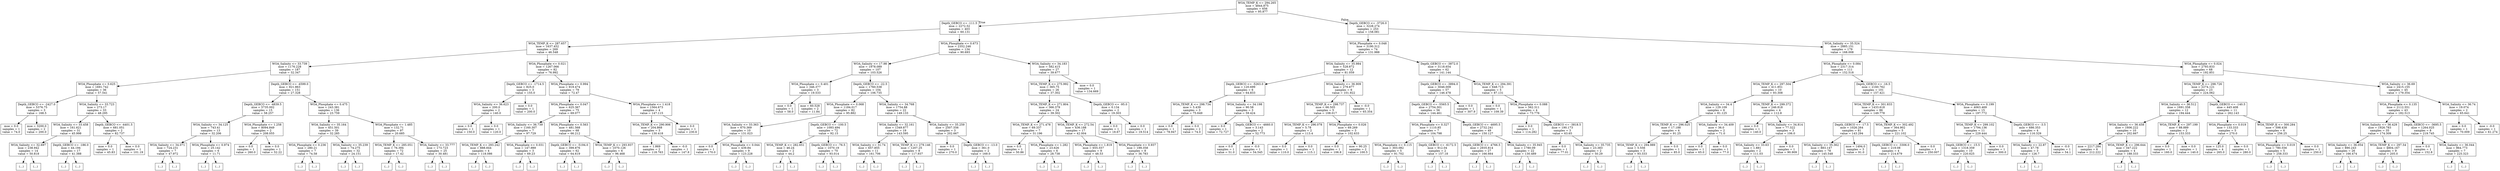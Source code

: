 digraph Tree {
node [shape=box] ;
0 [label="WOA_TEMP_K <= 294.265\nmse = 4844.875\nsamples = 656\nvalue = 95.877"] ;
1 [label="Depth_GEBCO <= -111.5\nmse = 2272.52\nsamples = 403\nvalue = 60.131"] ;
0 -> 1 [labeldistance=2.5, labelangle=45, headlabel="True"] ;
2 [label="WOA_TEMP_K <= 287.657\nmse = 1637.452\nsamples = 269\nvalue = 46.548"] ;
1 -> 2 ;
3 [label="WOA_Salinity <= 33.739\nmse = 1176.228\nsamples = 187\nvalue = 32.347"] ;
2 -> 3 ;
4 [label="WOA_Phosphate <= 0.625\nmse = 1691.742\nsamples = 36\nvalue = 57.541"] ;
3 -> 4 ;
5 [label="Depth_GEBCO <= -2427.0\nmse = 5376.75\nsamples = 3\nvalue = 168.5"] ;
4 -> 5 ;
6 [label="mse = 0.0\nsamples = 1\nvalue = 74.0"] ;
5 -> 6 ;
7 [label="mse = 3200.0\nsamples = 2\nvalue = 200.0"] ;
5 -> 7 ;
8 [label="WOA_Salinity <= 33.723\nmse = 273.17\nsamples = 33\nvalue = 48.295"] ;
4 -> 8 ;
9 [label="WOA_Salinity <= 33.458\nmse = 161.621\nsamples = 31\nvalue = 45.998"] ;
8 -> 9 ;
10 [label="WOA_Salinity <= 32.697\nmse = 238.942\nsamples = 14\nvalue = 50.818"] ;
9 -> 10 ;
11 [label="(...)"] ;
10 -> 11 ;
12 [label="(...)"] ;
10 -> 12 ;
31 [label="Depth_GEBCO <= -186.0\nmse = 44.194\nsamples = 17\nvalue = 41.388"] ;
9 -> 31 ;
32 [label="(...)"] ;
31 -> 32 ;
59 [label="(...)"] ;
31 -> 59 ;
62 [label="Depth_GEBCO <= -4401.5\nmse = 681.051\nsamples = 2\nvalue = 82.737"] ;
8 -> 62 ;
63 [label="mse = 0.0\nsamples = 1\nvalue = 45.83"] ;
62 -> 63 ;
64 [label="mse = 0.0\nsamples = 1\nvalue = 101.19"] ;
62 -> 64 ;
65 [label="Depth_GEBCO <= -4599.0\nmse = 921.863\nsamples = 151\nvalue = 27.328"] ;
3 -> 65 ;
66 [label="Depth_GEBCO <= -4839.5\nmse = 5735.002\nsamples = 15\nvalue = 58.257"] ;
65 -> 66 ;
67 [label="WOA_Salinity <= 34.125\nmse = 743.41\nsamples = 13\nvalue = 32.206"] ;
66 -> 67 ;
68 [label="WOA_Salinity <= 34.071\nmse = 724.231\nsamples = 7\nvalue = 47.972"] ;
67 -> 68 ;
69 [label="(...)"] ;
68 -> 69 ;
80 [label="(...)"] ;
68 -> 80 ;
81 [label="WOA_Phosphate <= 0.974\nmse = 25.142\nsamples = 6\nvalue = 11.71"] ;
67 -> 81 ;
82 [label="(...)"] ;
81 -> 82 ;
91 [label="(...)"] ;
81 -> 91 ;
92 [label="WOA_Phosphate <= 1.258\nmse = 8094.849\nsamples = 2\nvalue = 208.055"] ;
66 -> 92 ;
93 [label="mse = 0.0\nsamples = 1\nvalue = 260.0"] ;
92 -> 93 ;
94 [label="mse = 0.0\nsamples = 1\nvalue = 52.22"] ;
92 -> 94 ;
95 [label="WOA_Phosphate <= 0.475\nmse = 243.381\nsamples = 136\nvalue = 23.759"] ;
65 -> 95 ;
96 [label="WOA_Salinity <= 35.164\nmse = 451.501\nsamples = 39\nvalue = 32.285"] ;
95 -> 96 ;
97 [label="WOA_Phosphate <= 0.236\nmse = 280.21\nsamples = 7\nvalue = 74.58"] ;
96 -> 97 ;
98 [label="(...)"] ;
97 -> 98 ;
101 [label="(...)"] ;
97 -> 101 ;
110 [label="WOA_Salinity <= 35.239\nmse = 74.275\nsamples = 32\nvalue = 24.151"] ;
96 -> 110 ;
111 [label="(...)"] ;
110 -> 111 ;
116 [label="(...)"] ;
110 -> 116 ;
145 [label="WOA_Phosphate <= 1.485\nmse = 132.71\nsamples = 97\nvalue = 20.685"] ;
95 -> 145 ;
146 [label="WOA_TEMP_K <= 285.051\nmse = 76.394\nsamples = 72\nvalue = 17.42"] ;
145 -> 146 ;
147 [label="(...)"] ;
146 -> 147 ;
234 [label="(...)"] ;
146 -> 234 ;
235 [label="WOA_Salinity <= 33.777\nmse = 173.723\nsamples = 25\nvalue = 30.481"] ;
145 -> 235 ;
236 [label="(...)"] ;
235 -> 236 ;
241 [label="(...)"] ;
235 -> 241 ;
284 [label="WOA_Phosphate <= 0.021\nmse = 1267.066\nsamples = 82\nvalue = 76.992"] ;
2 -> 284 ;
285 [label="Depth_GEBCO <= -1714.5\nmse = 825.0\nsamples = 3\nvalue = 155.0"] ;
284 -> 285 ;
286 [label="WOA_Salinity <= 36.623\nmse = 200.0\nsamples = 2\nvalue = 140.0"] ;
285 -> 286 ;
287 [label="mse = 0.0\nsamples = 1\nvalue = 150.0"] ;
286 -> 287 ;
288 [label="mse = 0.0\nsamples = 1\nvalue = 120.0"] ;
286 -> 288 ;
289 [label="mse = 0.0\nsamples = 1\nvalue = 200.0"] ;
285 -> 289 ;
290 [label="WOA_Phosphate <= 0.994\nmse = 919.474\nsamples = 79\nvalue = 72.47"] ;
284 -> 290 ;
291 [label="WOA_Phosphate <= 0.047\nmse = 625.367\nsamples = 75\nvalue = 69.077"] ;
290 -> 291 ;
292 [label="WOA_Salinity <= 36.739\nmse = 1160.307\nsamples = 7\nvalue = 97.729"] ;
291 -> 292 ;
293 [label="WOA_TEMP_K <= 293.242\nmse = 888.844\nsamples = 4\nvalue = 118.086"] ;
292 -> 293 ;
294 [label="(...)"] ;
293 -> 294 ;
299 [label="(...)"] ;
293 -> 299 ;
300 [label="WOA_Phosphate <= 0.031\nmse = 147.989\nsamples = 3\nvalue = 69.23"] ;
292 -> 300 ;
301 [label="(...)"] ;
300 -> 301 ;
302 [label="(...)"] ;
300 -> 302 ;
303 [label="WOA_Phosphate <= 0.563\nmse = 481.568\nsamples = 68\nvalue = 66.212"] ;
291 -> 303 ;
304 [label="Depth_GEBCO <= -5194.0\nmse = 399.876\nsamples = 62\nvalue = 64.619"] ;
303 -> 304 ;
305 [label="(...)"] ;
304 -> 305 ;
306 [label="(...)"] ;
304 -> 306 ;
413 [label="WOA_TEMP_K <= 293.937\nmse = 1070.126\nsamples = 6\nvalue = 96.468"] ;
303 -> 413 ;
414 [label="(...)"] ;
413 -> 414 ;
419 [label="(...)"] ;
413 -> 419 ;
424 [label="WOA_Phosphate <= 1.418\nmse = 1564.673\nsamples = 4\nvalue = 147.115"] ;
290 -> 424 ;
425 [label="WOA_TEMP_K <= 290.906\nmse = 204.868\nsamples = 3\nvalue = 130.418"] ;
424 -> 425 ;
426 [label="mse = 1.869\nsamples = 2\nvalue = 118.763"] ;
425 -> 426 ;
427 [label="mse = -0.0\nsamples = 1\nvalue = 147.9"] ;
425 -> 427 ;
428 [label="mse = 0.0\nsamples = 1\nvalue = 230.6"] ;
424 -> 428 ;
429 [label="WOA_Phosphate <= 0.673\nmse = 2352.246\nsamples = 134\nvalue = 90.693"] ;
1 -> 429 ;
430 [label="WOA_Salinity <= 17.98\nmse = 1978.089\nsamples = 107\nvalue = 103.526"] ;
429 -> 430 ;
431 [label="WOA_Phosphate <= 0.401\nmse = 346.377\nsamples = 3\nvalue = 19.533"] ;
430 -> 431 ;
432 [label="mse = 0.0\nsamples = 1\nvalue = 58.0"] ;
431 -> 432 ;
433 [label="mse = 60.528\nsamples = 2\nvalue = 11.84"] ;
431 -> 433 ;
434 [label="Depth_GEBCO <= -22.5\nmse = 1760.538\nsamples = 104\nvalue = 106.735"] ;
430 -> 434 ;
435 [label="WOA_Phosphate <= 0.068\nmse = 1184.017\nsamples = 82\nvalue = 95.882"] ;
434 -> 435 ;
436 [label="WOA_Salinity <= 33.363\nmse = 670.369\nsamples = 10\nvalue = 131.023"] ;
435 -> 436 ;
437 [label="mse = 0.0\nsamples = 1\nvalue = 170.0"] ;
436 -> 437 ;
438 [label="WOA_Phosphate <= 0.044\nmse = 439.84\nsamples = 9\nvalue = 123.228"] ;
436 -> 438 ;
439 [label="(...)"] ;
438 -> 439 ;
442 [label="(...)"] ;
438 -> 442 ;
445 [label="Depth_GEBCO <= -100.5\nmse = 1093.494\nsamples = 72\nvalue = 92.15"] ;
435 -> 445 ;
446 [label="WOA_TEMP_K <= 282.651\nmse = 46.24\nsamples = 2\nvalue = 44.2"] ;
445 -> 446 ;
447 [label="(...)"] ;
446 -> 447 ;
448 [label="(...)"] ;
446 -> 448 ;
449 [label="Depth_GEBCO <= -76.5\nmse = 1070.19\nsamples = 70\nvalue = 93.014"] ;
445 -> 449 ;
450 [label="(...)"] ;
449 -> 450 ;
463 [label="(...)"] ;
449 -> 463 ;
552 [label="WOA_Salinity <= 34.768\nmse = 1754.88\nsamples = 22\nvalue = 149.133"] ;
434 -> 552 ;
553 [label="WOA_Salinity <= 32.161\nmse = 1349.877\nsamples = 19\nvalue = 143.595"] ;
552 -> 553 ;
554 [label="WOA_Salinity <= 31.74\nmse = 657.855\nsamples = 11\nvalue = 161.706"] ;
553 -> 554 ;
555 [label="(...)"] ;
554 -> 555 ;
572 [label="(...)"] ;
554 -> 572 ;
575 [label="WOA_TEMP_K <= 279.146\nmse = 1207.25\nsamples = 8\nvalue = 117.937"] ;
553 -> 575 ;
576 [label="(...)"] ;
575 -> 576 ;
579 [label="(...)"] ;
575 -> 579 ;
590 [label="WOA_Salinity <= 35.259\nmse = 2507.556\nsamples = 3\nvalue = 202.667"] ;
552 -> 590 ;
591 [label="mse = 0.0\nsamples = 1\nvalue = 270.0"] ;
590 -> 591 ;
592 [label="Depth_GEBCO <= -13.0\nmse = 361.0\nsamples = 2\nvalue = 169.0"] ;
590 -> 592 ;
593 [label="(...)"] ;
592 -> 593 ;
594 [label="(...)"] ;
592 -> 594 ;
595 [label="WOA_Salinity <= 34.183\nmse = 582.415\nsamples = 27\nvalue = 39.677"] ;
429 -> 595 ;
596 [label="WOA_TEMP_K <= 275.992\nmse = 365.75\nsamples = 26\nvalue = 37.302"] ;
595 -> 596 ;
597 [label="WOA_TEMP_K <= 271.804\nmse = 366.379\nsamples = 24\nvalue = 39.302"] ;
596 -> 597 ;
598 [label="WOA_TEMP_K <= 271.478\nmse = 69.337\nsamples = 7\nvalue = 31.196"] ;
597 -> 598 ;
599 [label="mse = 0.0\nsamples = 1\nvalue = 50.86"] ;
598 -> 599 ;
600 [label="WOA_Phosphate <= 1.282\nmse = 23.626\nsamples = 6\nvalue = 28.738"] ;
598 -> 600 ;
601 [label="(...)"] ;
600 -> 601 ;
602 [label="(...)"] ;
600 -> 602 ;
607 [label="WOA_TEMP_K <= 272.54\nmse = 436.188\nsamples = 17\nvalue = 42.004"] ;
597 -> 607 ;
608 [label="WOA_Phosphate <= 1.819\nmse = 655.557\nsamples = 9\nvalue = 48.53"] ;
607 -> 608 ;
609 [label="(...)"] ;
608 -> 609 ;
616 [label="(...)"] ;
608 -> 616 ;
617 [label="WOA_Phosphate <= 0.937\nmse = 199.358\nsamples = 8\nvalue = 36.783"] ;
607 -> 617 ;
618 [label="(...)"] ;
617 -> 618 ;
619 [label="(...)"] ;
617 -> 619 ;
620 [label="Depth_GEBCO <= -95.0\nmse = 0.134\nsamples = 2\nvalue = 19.303"] ;
596 -> 620 ;
621 [label="mse = 0.0\nsamples = 1\nvalue = 18.67"] ;
620 -> 621 ;
622 [label="mse = 0.0\nsamples = 1\nvalue = 19.514"] ;
620 -> 622 ;
623 [label="mse = 0.0\nsamples = 1\nvalue = 134.669"] ;
595 -> 623 ;
624 [label="Depth_GEBCO <= -3726.0\nmse = 3228.274\nsamples = 253\nvalue = 158.081"] ;
0 -> 624 [labeldistance=2.5, labelangle=-45, headlabel="False"] ;
625 [label="WOA_Phosphate <= 0.048\nmse = 3190.312\nsamples = 74\nvalue = 131.988"] ;
624 -> 625 ;
626 [label="WOA_Salinity <= 35.984\nmse = 528.872\nsamples = 12\nvalue = 81.059"] ;
625 -> 626 ;
627 [label="Depth_GEBCO <= -5263.0\nmse = 120.699\nsamples = 6\nvalue = 64.833"] ;
626 -> 627 ;
628 [label="WOA_TEMP_K <= 298.734\nmse = 5.439\nsamples = 3\nvalue = 75.649"] ;
627 -> 628 ;
629 [label="mse = 0.0\nsamples = 1\nvalue = 78.947"] ;
628 -> 629 ;
630 [label="mse = 0.0\nsamples = 2\nvalue = 74.0"] ;
628 -> 630 ;
631 [label="WOA_Salinity <= 34.198\nmse = 90.58\nsamples = 3\nvalue = 59.424"] ;
627 -> 631 ;
632 [label="mse = 0.0\nsamples = 1\nvalue = 72.727"] ;
631 -> 632 ;
633 [label="Depth_GEBCO <= -4660.0\nmse = 3.143\nsamples = 2\nvalue = 52.773"] ;
631 -> 633 ;
634 [label="mse = 0.0\nsamples = 1\nvalue = 51.0"] ;
633 -> 634 ;
635 [label="mse = -0.0\nsamples = 1\nvalue = 54.545"] ;
633 -> 635 ;
636 [label="WOA_Salinity <= 36.909\nmse = 279.877\nsamples = 6\nvalue = 101.922"] ;
626 -> 636 ;
637 [label="WOA_TEMP_K <= 298.737\nmse = 66.505\nsamples = 5\nvalue = 108.017"] ;
636 -> 637 ;
638 [label="WOA_TEMP_K <= 296.078\nmse = 5.78\nsamples = 2\nvalue = 113.4"] ;
637 -> 638 ;
639 [label="mse = 0.0\nsamples = 1\nvalue = 110.0"] ;
638 -> 639 ;
640 [label="mse = 0.0\nsamples = 1\nvalue = 115.1"] ;
638 -> 640 ;
641 [label="WOA_Phosphate <= 0.026\nmse = 69.269\nsamples = 3\nvalue = 102.633"] ;
637 -> 641 ;
642 [label="mse = 0.0\nsamples = 1\nvalue = 106.9"] ;
641 -> 642 ;
643 [label="mse = 90.25\nsamples = 2\nvalue = 100.5"] ;
641 -> 643 ;
644 [label="mse = -0.0\nsamples = 1\nvalue = 65.354"] ;
636 -> 644 ;
645 [label="Depth_GEBCO <= -3872.0\nmse = 3118.654\nsamples = 62\nvalue = 141.144"] ;
625 -> 645 ;
646 [label="Depth_GEBCO <= -3894.0\nmse = 3046.009\nsamples = 57\nvalue = 146.478"] ;
645 -> 646 ;
647 [label="Depth_GEBCO <= -5565.5\nmse = 2754.301\nsamples = 56\nvalue = 144.461"] ;
646 -> 647 ;
648 [label="WOA_Phosphate <= 0.327\nmse = 1110.85\nsamples = 7\nvalue = 104.798"] ;
647 -> 648 ;
649 [label="WOA_Phosphate <= 0.115\nmse = 303.082\nsamples = 5\nvalue = 91.702"] ;
648 -> 649 ;
650 [label="(...)"] ;
649 -> 650 ;
653 [label="(...)"] ;
649 -> 653 ;
658 [label="Depth_GEBCO <= -6172.5\nmse = 912.04\nsamples = 2\nvalue = 157.18"] ;
648 -> 658 ;
659 [label="(...)"] ;
658 -> 659 ;
660 [label="(...)"] ;
658 -> 660 ;
661 [label="Depth_GEBCO <= -4695.5\nmse = 2732.241\nsamples = 49\nvalue = 150.127"] ;
647 -> 661 ;
662 [label="Depth_GEBCO <= -4766.5\nmse = 2935.814\nsamples = 27\nvalue = 166.664"] ;
661 -> 662 ;
663 [label="(...)"] ;
662 -> 663 ;
706 [label="(...)"] ;
662 -> 706 ;
713 [label="WOA_Salinity <= 35.945\nmse = 1780.09\nsamples = 22\nvalue = 130.489"] ;
661 -> 713 ;
714 [label="(...)"] ;
713 -> 714 ;
741 [label="(...)"] ;
713 -> 741 ;
756 [label="mse = 0.0\nsamples = 1\nvalue = 307.9"] ;
646 -> 756 ;
757 [label="WOA_TEMP_K <= 294.391\nmse = 648.713\nsamples = 5\nvalue = 87.131"] ;
645 -> 757 ;
758 [label="mse = 0.0\nsamples = 1\nvalue = 109.39"] ;
757 -> 758 ;
759 [label="WOA_Phosphate <= 0.088\nmse = 562.311\nsamples = 4\nvalue = 73.776"] ;
757 -> 759 ;
760 [label="mse = 0.0\nsamples = 1\nvalue = 114.282"] ;
759 -> 760 ;
761 [label="Depth_GEBCO <= -3818.5\nmse = 190.173\nsamples = 3\nvalue = 63.65"] ;
759 -> 761 ;
762 [label="mse = 0.0\nsamples = 1\nvalue = 77.01"] ;
761 -> 762 ;
763 [label="WOA_Salinity <= 35.735\nmse = 23.383\nsamples = 2\nvalue = 50.29"] ;
761 -> 763 ;
764 [label="(...)"] ;
763 -> 764 ;
765 [label="(...)"] ;
763 -> 765 ;
766 [label="WOA_Salinity <= 35.524\nmse = 2885.151\nsamples = 179\nvalue = 168.008"] ;
624 -> 766 ;
767 [label="WOA_Phosphate <= 0.084\nmse = 2317.314\nsamples = 111\nvalue = 152.518"] ;
766 -> 767 ;
768 [label="WOA_TEMP_K <= 297.504\nmse = 411.851\nsamples = 10\nvalue = 93.308"] ;
767 -> 768 ;
769 [label="WOA_Salinity <= 34.4\nmse = 129.109\nsamples = 6\nvalue = 81.125"] ;
768 -> 769 ;
770 [label="WOA_TEMP_K <= 296.025\nmse = 17.188\nsamples = 4\nvalue = 91.25"] ;
769 -> 770 ;
771 [label="WOA_TEMP_K <= 294.989\nmse = 5.556\nsamples = 3\nvalue = 93.333"] ;
770 -> 771 ;
772 [label="(...)"] ;
771 -> 772 ;
773 [label="(...)"] ;
771 -> 773 ;
776 [label="mse = 0.0\nsamples = 1\nvalue = 85.0"] ;
770 -> 776 ;
777 [label="WOA_Salinity <= 34.409\nmse = 36.0\nsamples = 2\nvalue = 71.0"] ;
769 -> 777 ;
778 [label="mse = 0.0\nsamples = 1\nvalue = 65.0"] ;
777 -> 778 ;
779 [label="mse = 0.0\nsamples = 1\nvalue = 77.0"] ;
777 -> 779 ;
780 [label="WOA_TEMP_K <= 299.372\nmse = 246.818\nsamples = 4\nvalue = 112.8"] ;
768 -> 780 ;
781 [label="mse = 0.0\nsamples = 1\nvalue = 140.0"] ;
780 -> 781 ;
782 [label="WOA_Salinity <= 34.814\nmse = 77.322\nsamples = 3\nvalue = 106.0"] ;
780 -> 782 ;
783 [label="WOA_Salinity <= 33.63\nmse = 1.881\nsamples = 2\nvalue = 111.03"] ;
782 -> 783 ;
784 [label="(...)"] ;
783 -> 784 ;
785 [label="(...)"] ;
783 -> 785 ;
786 [label="mse = 0.0\nsamples = 1\nvalue = 90.909"] ;
782 -> 786 ;
787 [label="Depth_GEBCO <= -16.5\nmse = 2160.762\nsamples = 101\nvalue = 157.421"] ;
767 -> 787 ;
788 [label="WOA_TEMP_K <= 301.833\nmse = 1433.618\nsamples = 86\nvalue = 149.778"] ;
787 -> 788 ;
789 [label="Depth_GEBCO <= -17.5\nmse = 1026.264\nsamples = 81\nvalue = 143.294"] ;
788 -> 789 ;
790 [label="WOA_Salinity <= 35.362\nmse = 883.147\nsamples = 78\nvalue = 145.548"] ;
789 -> 790 ;
791 [label="(...)"] ;
790 -> 791 ;
896 [label="(...)"] ;
790 -> 896 ;
899 [label="mse = 1494.0\nsamples = 3\nvalue = 91.0"] ;
789 -> 899 ;
900 [label="WOA_TEMP_K <= 302.492\nmse = 364.902\nsamples = 5\nvalue = 221.102"] ;
788 -> 900 ;
901 [label="Depth_GEBCO <= -3306.0\nmse = 219.08\nsamples = 4\nvalue = 214.679"] ;
900 -> 901 ;
902 [label="(...)"] ;
901 -> 902 ;
905 [label="(...)"] ;
901 -> 905 ;
906 [label="mse = 0.0\nsamples = 1\nvalue = 250.007"] ;
900 -> 906 ;
907 [label="WOA_Phosphate <= 0.199\nmse = 4063.469\nsamples = 15\nvalue = 197.772"] ;
787 -> 907 ;
908 [label="WOA_TEMP_K <= 299.102\nmse = 1794.136\nsamples = 11\nvalue = 229.444"] ;
907 -> 908 ;
909 [label="Depth_GEBCO <= -15.5\nmse = 1318.359\nsamples = 10\nvalue = 220.625"] ;
908 -> 909 ;
910 [label="(...)"] ;
909 -> 910 ;
911 [label="(...)"] ;
909 -> 911 ;
918 [label="mse = 0.0\nsamples = 1\nvalue = 300.0"] ;
908 -> 918 ;
919 [label="Depth_GEBCO <= -3.5\nmse = 686.353\nsamples = 4\nvalue = 116.329"] ;
907 -> 919 ;
920 [label="WOA_Salinity <= 22.87\nmse = 47.78\nsamples = 3\nvalue = 126.7"] ;
919 -> 920 ;
921 [label="(...)"] ;
920 -> 921 ;
922 [label="(...)"] ;
920 -> 922 ;
925 [label="mse = -0.0\nsamples = 1\nvalue = 54.1"] ;
919 -> 925 ;
926 [label="WOA_Phosphate <= 0.024\nmse = 2793.833\nsamples = 68\nvalue = 192.851"] ;
766 -> 926 ;
927 [label="WOA_TEMP_K <= 298.726\nmse = 2274.121\nsamples = 23\nvalue = 224.062"] ;
926 -> 927 ;
928 [label="WOA_Salinity <= 36.512\nmse = 1691.358\nsamples = 12\nvalue = 194.444"] ;
927 -> 928 ;
929 [label="WOA_Salinity <= 36.458\nmse = 1606.222\nsamples = 10\nvalue = 202.667"] ;
928 -> 929 ;
930 [label="mse = 2217.284\nsamples = 6\nvalue = 212.222"] ;
929 -> 930 ;
931 [label="WOA_TEMP_K <= 296.644\nmse = 347.222\nsamples = 4\nvalue = 188.333"] ;
929 -> 931 ;
932 [label="(...)"] ;
931 -> 932 ;
935 [label="(...)"] ;
931 -> 935 ;
936 [label="WOA_TEMP_K <= 297.199\nmse = 88.889\nsamples = 2\nvalue = 153.333"] ;
928 -> 936 ;
937 [label="mse = 0.0\nsamples = 1\nvalue = 160.0"] ;
936 -> 937 ;
938 [label="mse = 0.0\nsamples = 1\nvalue = 140.0"] ;
936 -> 938 ;
939 [label="Depth_GEBCO <= -140.5\nmse = 445.408\nsamples = 11\nvalue = 262.143"] ;
927 -> 939 ;
940 [label="WOA_Phosphate <= 0.019\nmse = 133.333\nsamples = 5\nvalue = 270.0"] ;
939 -> 940 ;
941 [label="mse = 125.0\nsamples = 4\nvalue = 265.0"] ;
940 -> 941 ;
942 [label="mse = 0.0\nsamples = 1\nvalue = 280.0"] ;
940 -> 942 ;
943 [label="WOA_TEMP_K <= 300.284\nmse = 598.438\nsamples = 6\nvalue = 256.25"] ;
939 -> 943 ;
944 [label="WOA_Phosphate <= 0.019\nmse = 780.556\nsamples = 5\nvalue = 258.333"] ;
943 -> 944 ;
945 [label="(...)"] ;
944 -> 945 ;
946 [label="(...)"] ;
944 -> 946 ;
947 [label="mse = 0.0\nsamples = 1\nvalue = 250.0"] ;
943 -> 947 ;
948 [label="WOA_Salinity <= 36.69\nmse = 2415.155\nsamples = 45\nvalue = 179.354"] ;
926 -> 948 ;
949 [label="WOA_Phosphate <= 0.135\nmse = 2112.551\nsamples = 43\nvalue = 182.513"] ;
948 -> 949 ;
950 [label="WOA_Salinity <= 36.429\nmse = 1926.783\nsamples = 35\nvalue = 174.309"] ;
949 -> 950 ;
951 [label="WOA_Salinity <= 36.054\nmse = 890.243\nsamples = 26\nvalue = 166.474"] ;
950 -> 951 ;
952 [label="(...)"] ;
951 -> 952 ;
955 [label="(...)"] ;
951 -> 955 ;
976 [label="WOA_TEMP_K <= 297.54\nmse = 4804.167\nsamples = 9\nvalue = 205.0"] ;
950 -> 976 ;
977 [label="(...)"] ;
976 -> 977 ;
986 [label="(...)"] ;
976 -> 986 ;
987 [label="Depth_GEBCO <= -3695.5\nmse = 1264.025\nsamples = 8\nvalue = 219.745"] ;
949 -> 987 ;
988 [label="mse = 0.0\nsamples = 1\nvalue = 152.8"] ;
987 -> 988 ;
989 [label="WOA_Salinity <= 36.044\nmse = 964.773\nsamples = 7\nvalue = 225.323"] ;
987 -> 989 ;
990 [label="(...)"] ;
989 -> 990 ;
997 [label="(...)"] ;
989 -> 997 ;
1002 [label="WOA_Salinity <= 36.74\nmse = 19.074\nsamples = 2\nvalue = 65.641"] ;
948 -> 1002 ;
1003 [label="mse = 0.0\nsamples = 1\nvalue = 70.009"] ;
1002 -> 1003 ;
1004 [label="mse = -0.0\nsamples = 1\nvalue = 61.274"] ;
1002 -> 1004 ;
}